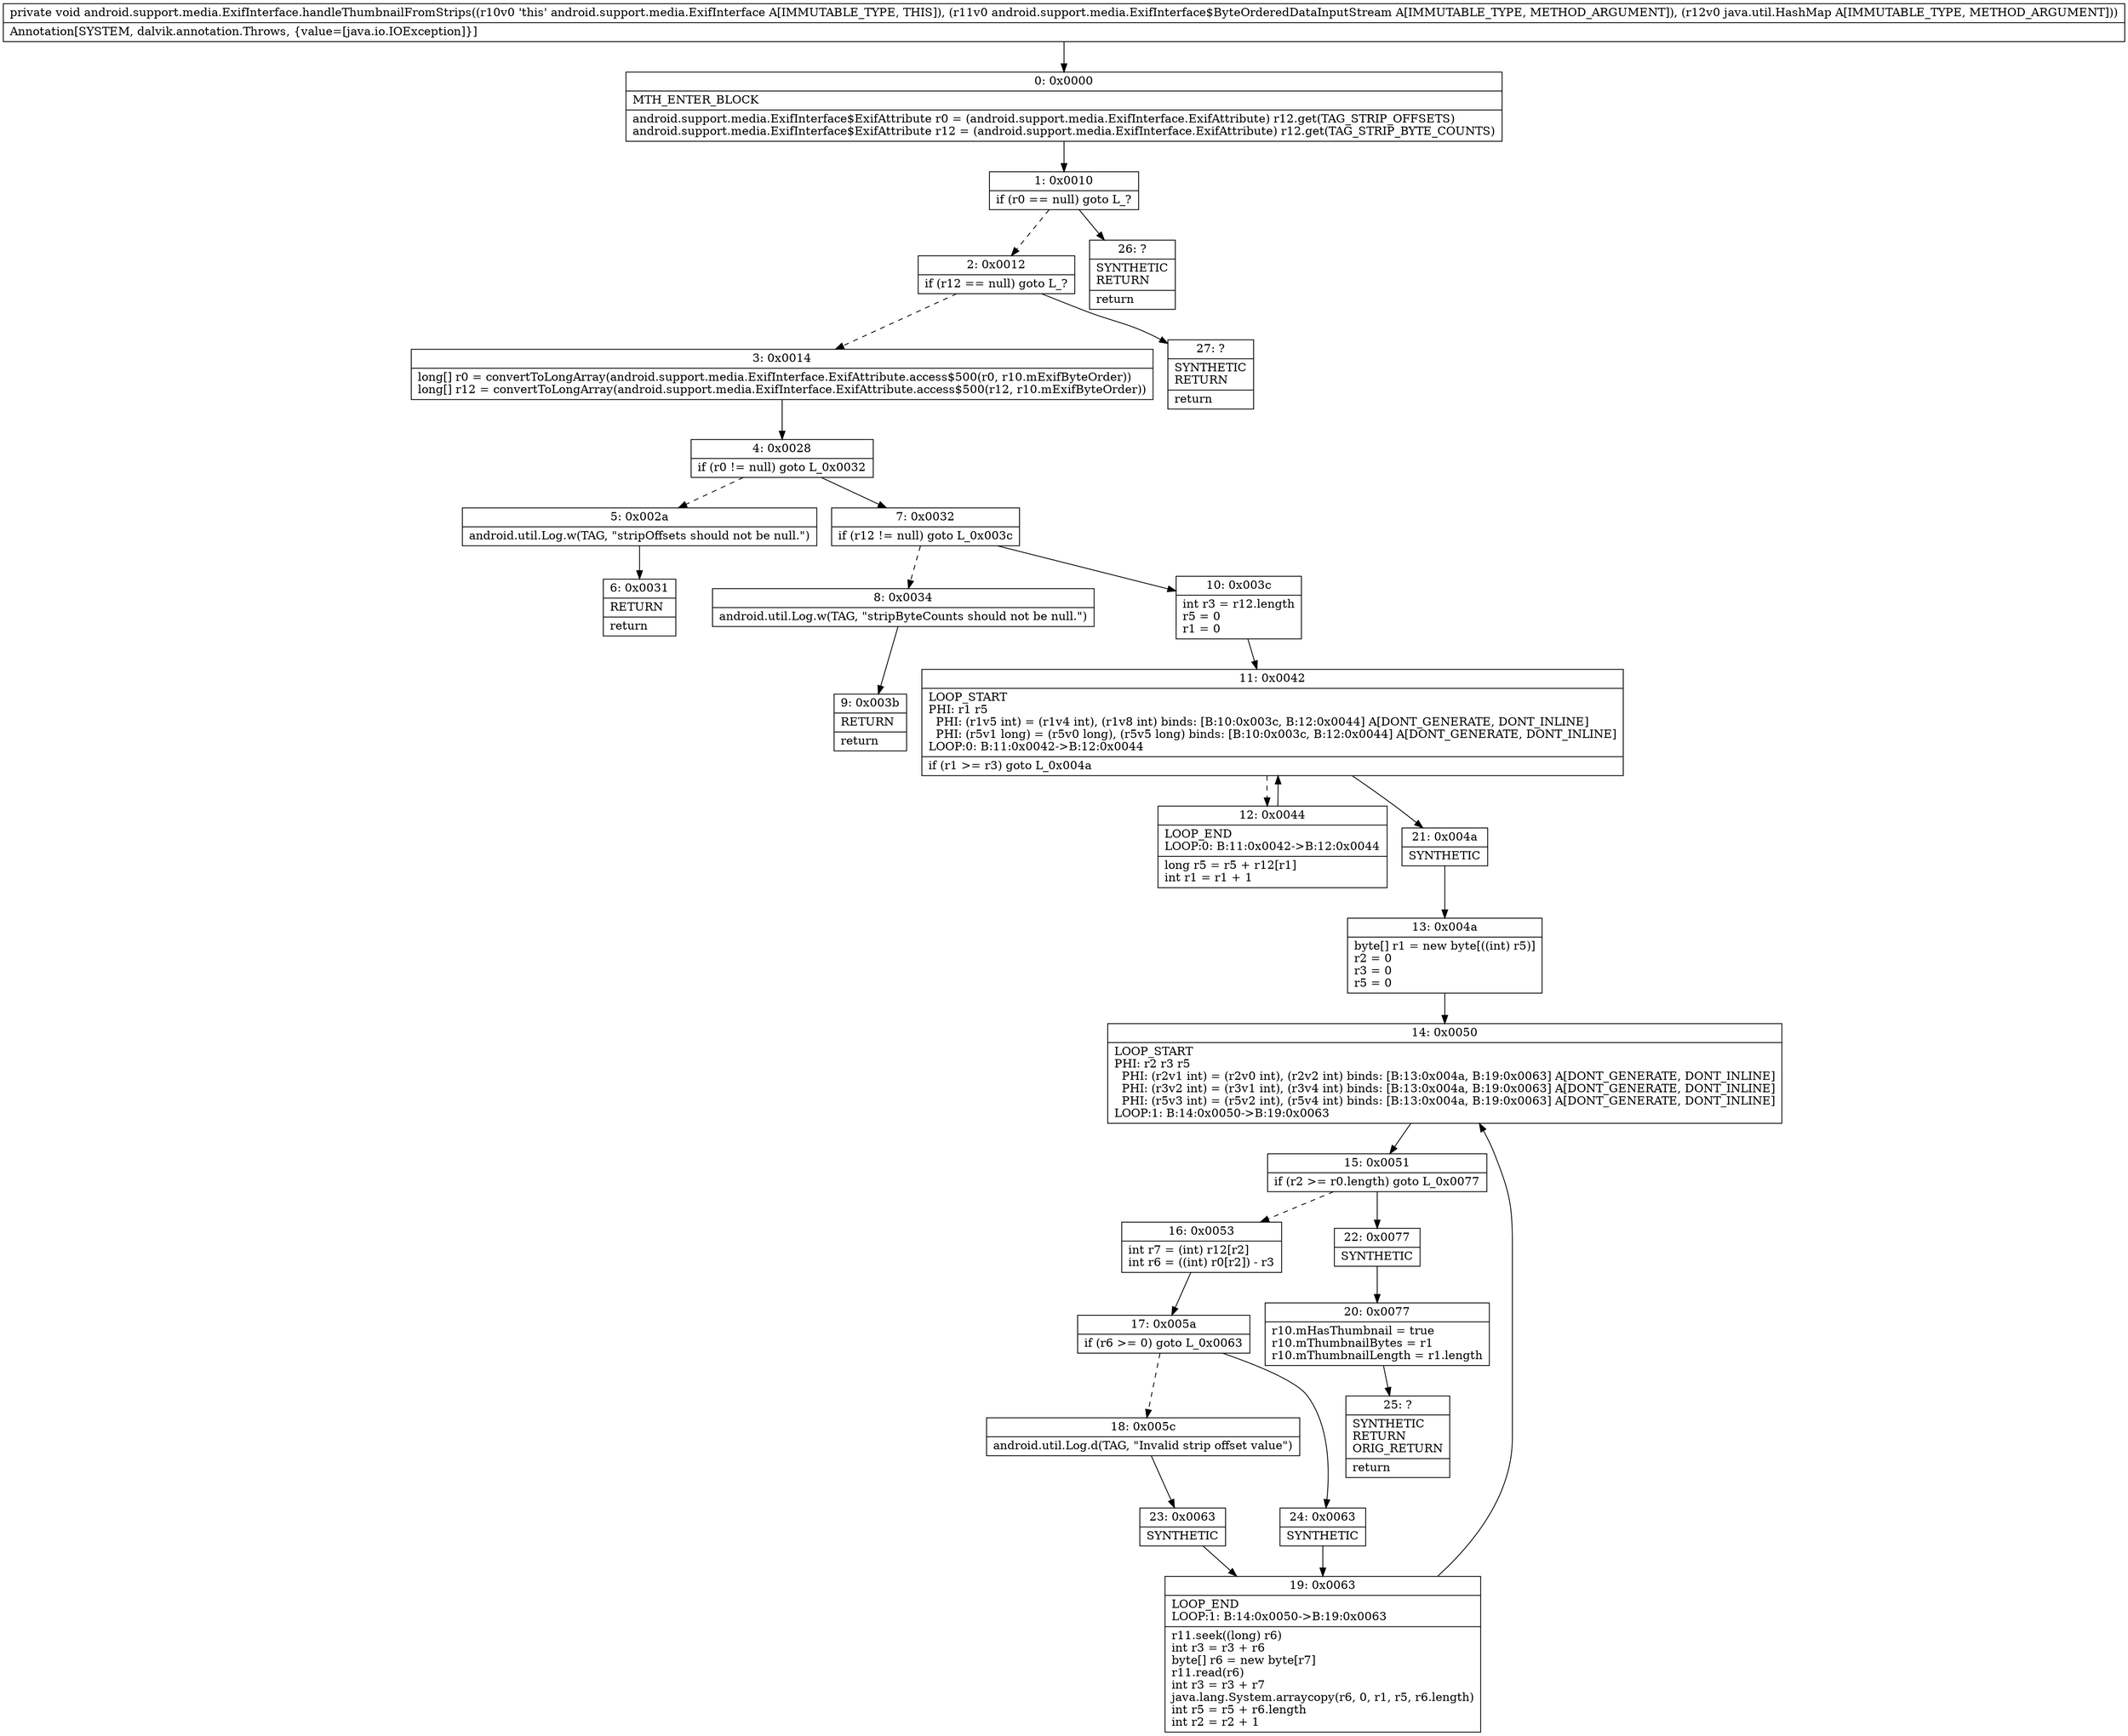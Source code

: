 digraph "CFG forandroid.support.media.ExifInterface.handleThumbnailFromStrips(Landroid\/support\/media\/ExifInterface$ByteOrderedDataInputStream;Ljava\/util\/HashMap;)V" {
Node_0 [shape=record,label="{0\:\ 0x0000|MTH_ENTER_BLOCK\l|android.support.media.ExifInterface$ExifAttribute r0 = (android.support.media.ExifInterface.ExifAttribute) r12.get(TAG_STRIP_OFFSETS)\landroid.support.media.ExifInterface$ExifAttribute r12 = (android.support.media.ExifInterface.ExifAttribute) r12.get(TAG_STRIP_BYTE_COUNTS)\l}"];
Node_1 [shape=record,label="{1\:\ 0x0010|if (r0 == null) goto L_?\l}"];
Node_2 [shape=record,label="{2\:\ 0x0012|if (r12 == null) goto L_?\l}"];
Node_3 [shape=record,label="{3\:\ 0x0014|long[] r0 = convertToLongArray(android.support.media.ExifInterface.ExifAttribute.access$500(r0, r10.mExifByteOrder))\llong[] r12 = convertToLongArray(android.support.media.ExifInterface.ExifAttribute.access$500(r12, r10.mExifByteOrder))\l}"];
Node_4 [shape=record,label="{4\:\ 0x0028|if (r0 != null) goto L_0x0032\l}"];
Node_5 [shape=record,label="{5\:\ 0x002a|android.util.Log.w(TAG, \"stripOffsets should not be null.\")\l}"];
Node_6 [shape=record,label="{6\:\ 0x0031|RETURN\l|return\l}"];
Node_7 [shape=record,label="{7\:\ 0x0032|if (r12 != null) goto L_0x003c\l}"];
Node_8 [shape=record,label="{8\:\ 0x0034|android.util.Log.w(TAG, \"stripByteCounts should not be null.\")\l}"];
Node_9 [shape=record,label="{9\:\ 0x003b|RETURN\l|return\l}"];
Node_10 [shape=record,label="{10\:\ 0x003c|int r3 = r12.length\lr5 = 0\lr1 = 0\l}"];
Node_11 [shape=record,label="{11\:\ 0x0042|LOOP_START\lPHI: r1 r5 \l  PHI: (r1v5 int) = (r1v4 int), (r1v8 int) binds: [B:10:0x003c, B:12:0x0044] A[DONT_GENERATE, DONT_INLINE]\l  PHI: (r5v1 long) = (r5v0 long), (r5v5 long) binds: [B:10:0x003c, B:12:0x0044] A[DONT_GENERATE, DONT_INLINE]\lLOOP:0: B:11:0x0042\-\>B:12:0x0044\l|if (r1 \>= r3) goto L_0x004a\l}"];
Node_12 [shape=record,label="{12\:\ 0x0044|LOOP_END\lLOOP:0: B:11:0x0042\-\>B:12:0x0044\l|long r5 = r5 + r12[r1]\lint r1 = r1 + 1\l}"];
Node_13 [shape=record,label="{13\:\ 0x004a|byte[] r1 = new byte[((int) r5)]\lr2 = 0\lr3 = 0\lr5 = 0\l}"];
Node_14 [shape=record,label="{14\:\ 0x0050|LOOP_START\lPHI: r2 r3 r5 \l  PHI: (r2v1 int) = (r2v0 int), (r2v2 int) binds: [B:13:0x004a, B:19:0x0063] A[DONT_GENERATE, DONT_INLINE]\l  PHI: (r3v2 int) = (r3v1 int), (r3v4 int) binds: [B:13:0x004a, B:19:0x0063] A[DONT_GENERATE, DONT_INLINE]\l  PHI: (r5v3 int) = (r5v2 int), (r5v4 int) binds: [B:13:0x004a, B:19:0x0063] A[DONT_GENERATE, DONT_INLINE]\lLOOP:1: B:14:0x0050\-\>B:19:0x0063\l}"];
Node_15 [shape=record,label="{15\:\ 0x0051|if (r2 \>= r0.length) goto L_0x0077\l}"];
Node_16 [shape=record,label="{16\:\ 0x0053|int r7 = (int) r12[r2]\lint r6 = ((int) r0[r2]) \- r3\l}"];
Node_17 [shape=record,label="{17\:\ 0x005a|if (r6 \>= 0) goto L_0x0063\l}"];
Node_18 [shape=record,label="{18\:\ 0x005c|android.util.Log.d(TAG, \"Invalid strip offset value\")\l}"];
Node_19 [shape=record,label="{19\:\ 0x0063|LOOP_END\lLOOP:1: B:14:0x0050\-\>B:19:0x0063\l|r11.seek((long) r6)\lint r3 = r3 + r6\lbyte[] r6 = new byte[r7]\lr11.read(r6)\lint r3 = r3 + r7\ljava.lang.System.arraycopy(r6, 0, r1, r5, r6.length)\lint r5 = r5 + r6.length\lint r2 = r2 + 1\l}"];
Node_20 [shape=record,label="{20\:\ 0x0077|r10.mHasThumbnail = true\lr10.mThumbnailBytes = r1\lr10.mThumbnailLength = r1.length\l}"];
Node_21 [shape=record,label="{21\:\ 0x004a|SYNTHETIC\l}"];
Node_22 [shape=record,label="{22\:\ 0x0077|SYNTHETIC\l}"];
Node_23 [shape=record,label="{23\:\ 0x0063|SYNTHETIC\l}"];
Node_24 [shape=record,label="{24\:\ 0x0063|SYNTHETIC\l}"];
Node_25 [shape=record,label="{25\:\ ?|SYNTHETIC\lRETURN\lORIG_RETURN\l|return\l}"];
Node_26 [shape=record,label="{26\:\ ?|SYNTHETIC\lRETURN\l|return\l}"];
Node_27 [shape=record,label="{27\:\ ?|SYNTHETIC\lRETURN\l|return\l}"];
MethodNode[shape=record,label="{private void android.support.media.ExifInterface.handleThumbnailFromStrips((r10v0 'this' android.support.media.ExifInterface A[IMMUTABLE_TYPE, THIS]), (r11v0 android.support.media.ExifInterface$ByteOrderedDataInputStream A[IMMUTABLE_TYPE, METHOD_ARGUMENT]), (r12v0 java.util.HashMap A[IMMUTABLE_TYPE, METHOD_ARGUMENT]))  | Annotation[SYSTEM, dalvik.annotation.Throws, \{value=[java.io.IOException]\}]\l}"];
MethodNode -> Node_0;
Node_0 -> Node_1;
Node_1 -> Node_2[style=dashed];
Node_1 -> Node_26;
Node_2 -> Node_3[style=dashed];
Node_2 -> Node_27;
Node_3 -> Node_4;
Node_4 -> Node_5[style=dashed];
Node_4 -> Node_7;
Node_5 -> Node_6;
Node_7 -> Node_8[style=dashed];
Node_7 -> Node_10;
Node_8 -> Node_9;
Node_10 -> Node_11;
Node_11 -> Node_12[style=dashed];
Node_11 -> Node_21;
Node_12 -> Node_11;
Node_13 -> Node_14;
Node_14 -> Node_15;
Node_15 -> Node_16[style=dashed];
Node_15 -> Node_22;
Node_16 -> Node_17;
Node_17 -> Node_18[style=dashed];
Node_17 -> Node_24;
Node_18 -> Node_23;
Node_19 -> Node_14;
Node_20 -> Node_25;
Node_21 -> Node_13;
Node_22 -> Node_20;
Node_23 -> Node_19;
Node_24 -> Node_19;
}

